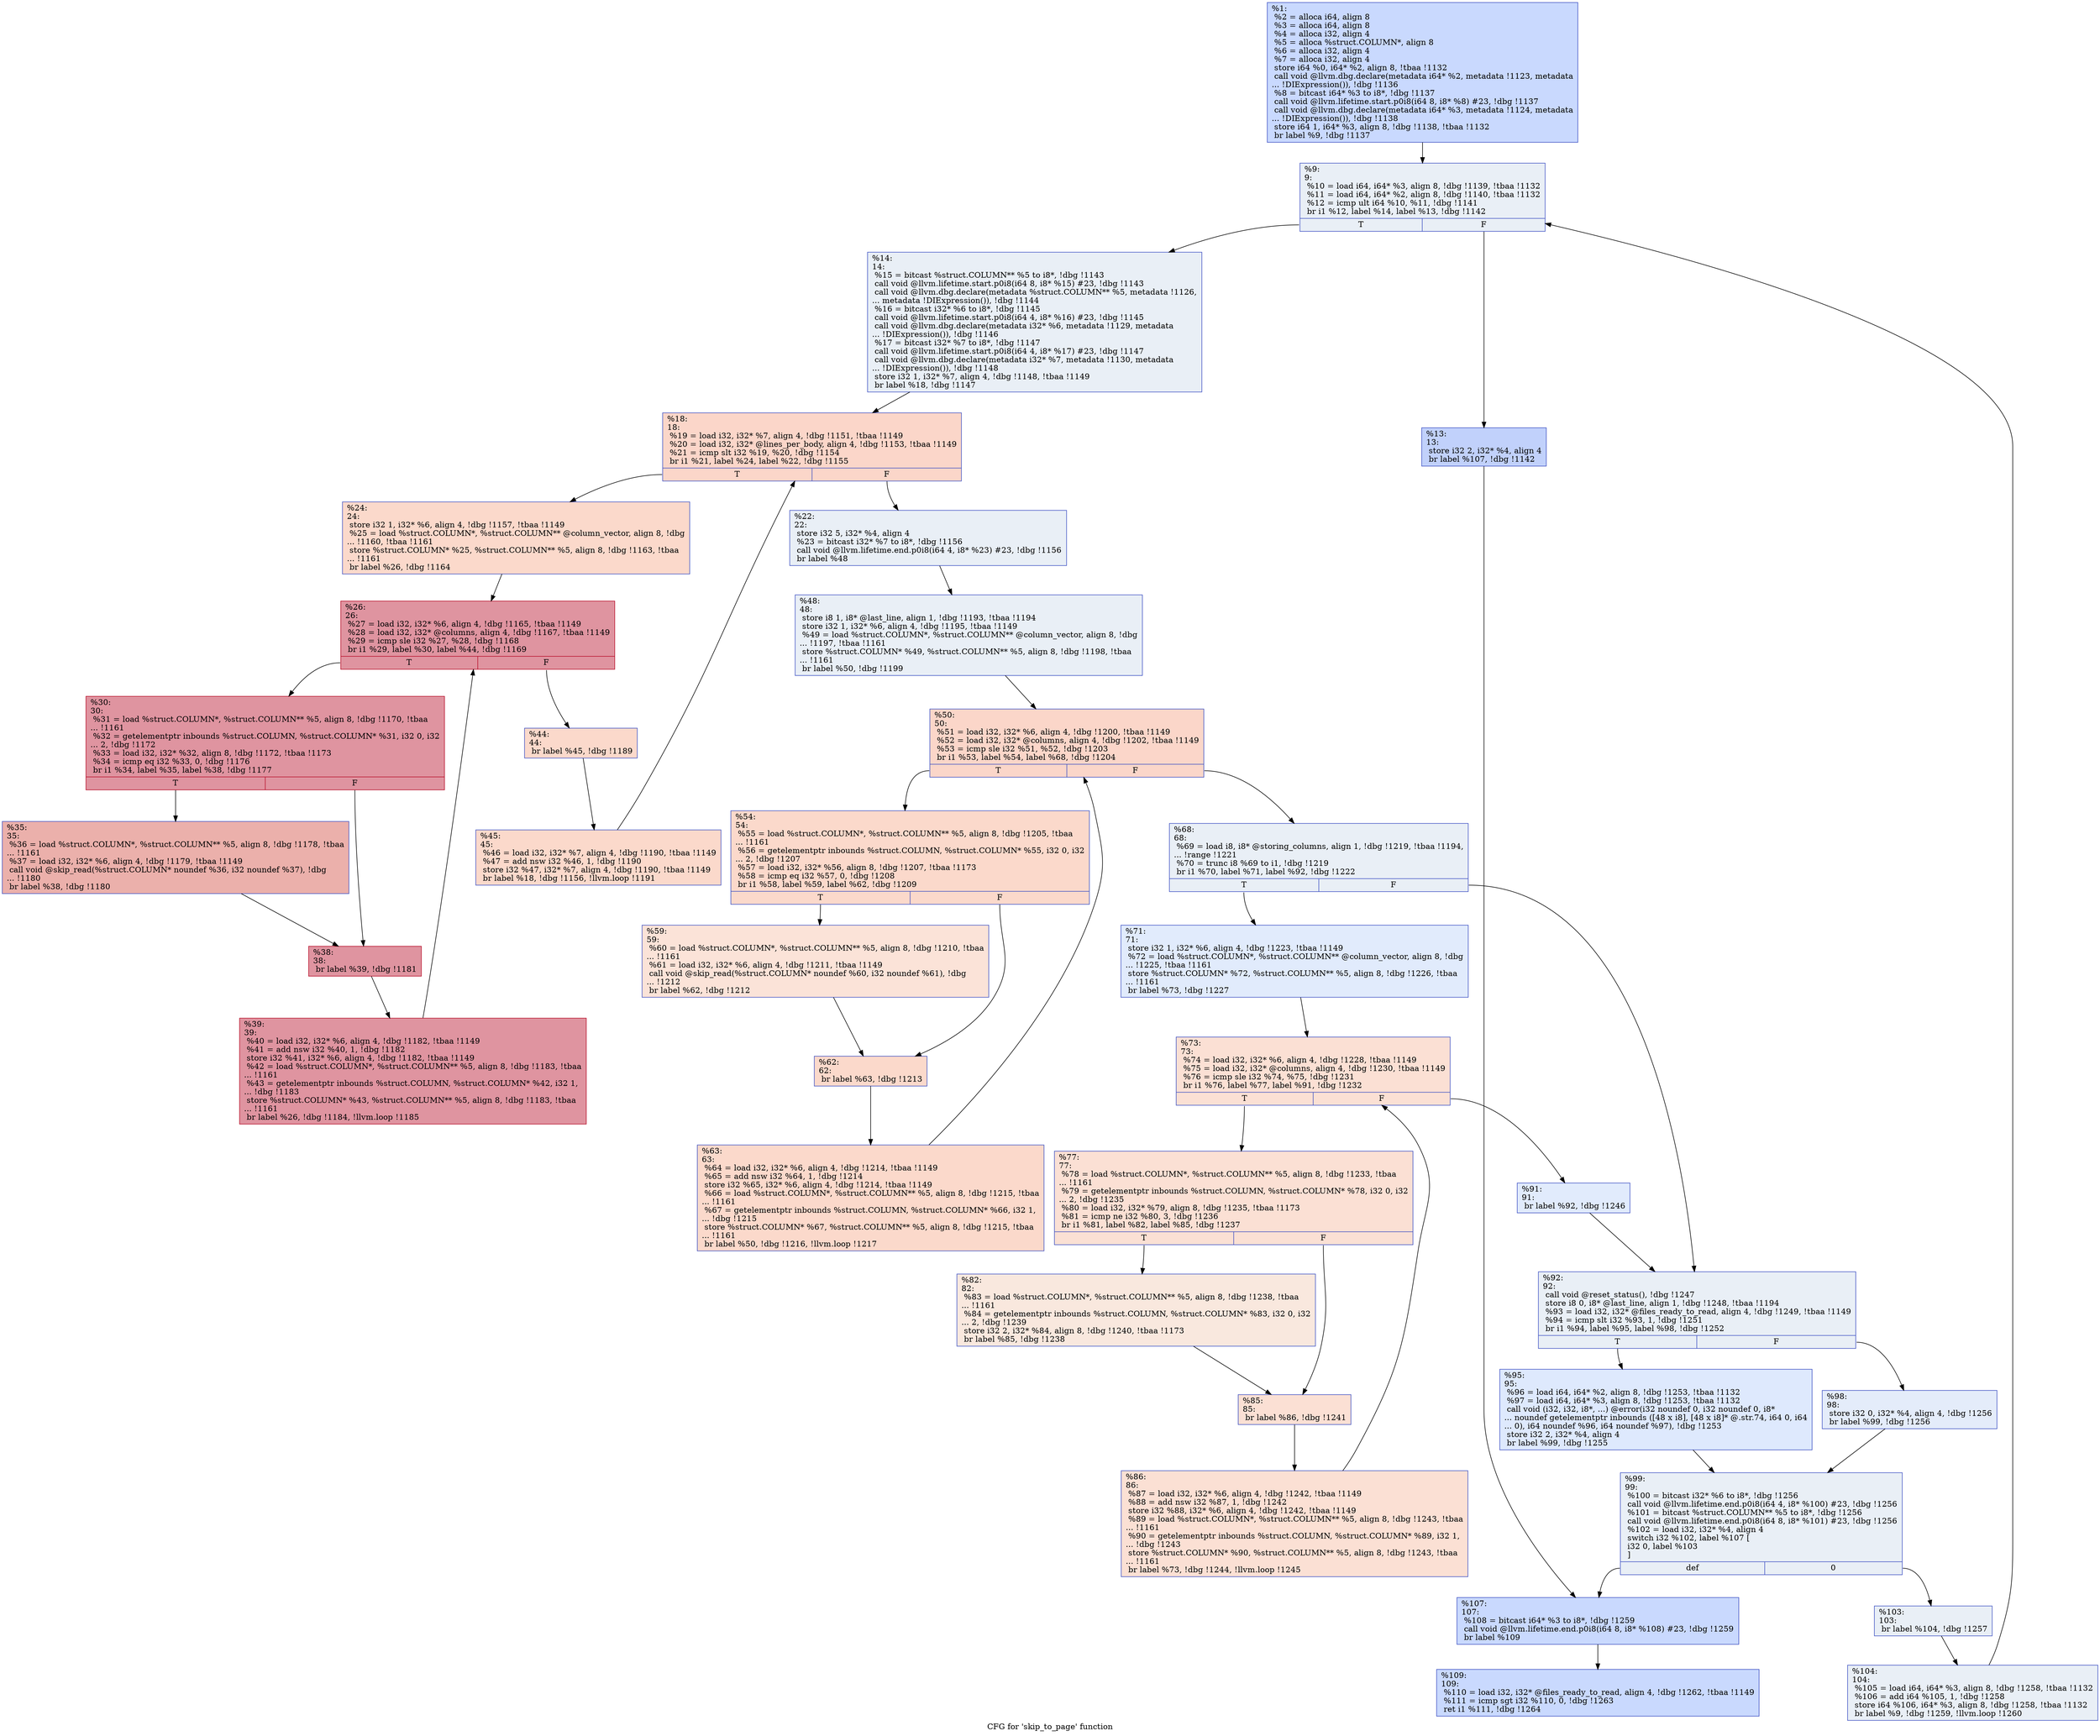 digraph "CFG for 'skip_to_page' function" {
	label="CFG for 'skip_to_page' function";

	Node0x161cc80 [shape=record,color="#3d50c3ff", style=filled, fillcolor="#85a8fc70",label="{%1:\l  %2 = alloca i64, align 8\l  %3 = alloca i64, align 8\l  %4 = alloca i32, align 4\l  %5 = alloca %struct.COLUMN*, align 8\l  %6 = alloca i32, align 4\l  %7 = alloca i32, align 4\l  store i64 %0, i64* %2, align 8, !tbaa !1132\l  call void @llvm.dbg.declare(metadata i64* %2, metadata !1123, metadata\l... !DIExpression()), !dbg !1136\l  %8 = bitcast i64* %3 to i8*, !dbg !1137\l  call void @llvm.lifetime.start.p0i8(i64 8, i8* %8) #23, !dbg !1137\l  call void @llvm.dbg.declare(metadata i64* %3, metadata !1124, metadata\l... !DIExpression()), !dbg !1138\l  store i64 1, i64* %3, align 8, !dbg !1138, !tbaa !1132\l  br label %9, !dbg !1137\l}"];
	Node0x161cc80 -> Node0x161ce80;
	Node0x161ce80 [shape=record,color="#3d50c3ff", style=filled, fillcolor="#cedaeb70",label="{%9:\l9:                                                \l  %10 = load i64, i64* %3, align 8, !dbg !1139, !tbaa !1132\l  %11 = load i64, i64* %2, align 8, !dbg !1140, !tbaa !1132\l  %12 = icmp ult i64 %10, %11, !dbg !1141\l  br i1 %12, label %14, label %13, !dbg !1142\l|{<s0>T|<s1>F}}"];
	Node0x161ce80:s0 -> Node0x161cf20;
	Node0x161ce80:s1 -> Node0x161ced0;
	Node0x161ced0 [shape=record,color="#3d50c3ff", style=filled, fillcolor="#7396f570",label="{%13:\l13:                                               \l  store i32 2, i32* %4, align 4\l  br label %107, !dbg !1142\l}"];
	Node0x161ced0 -> Node0x161d8d0;
	Node0x161cf20 [shape=record,color="#3d50c3ff", style=filled, fillcolor="#cedaeb70",label="{%14:\l14:                                               \l  %15 = bitcast %struct.COLUMN** %5 to i8*, !dbg !1143\l  call void @llvm.lifetime.start.p0i8(i64 8, i8* %15) #23, !dbg !1143\l  call void @llvm.dbg.declare(metadata %struct.COLUMN** %5, metadata !1126,\l... metadata !DIExpression()), !dbg !1144\l  %16 = bitcast i32* %6 to i8*, !dbg !1145\l  call void @llvm.lifetime.start.p0i8(i64 4, i8* %16) #23, !dbg !1145\l  call void @llvm.dbg.declare(metadata i32* %6, metadata !1129, metadata\l... !DIExpression()), !dbg !1146\l  %17 = bitcast i32* %7 to i8*, !dbg !1147\l  call void @llvm.lifetime.start.p0i8(i64 4, i8* %17) #23, !dbg !1147\l  call void @llvm.dbg.declare(metadata i32* %7, metadata !1130, metadata\l... !DIExpression()), !dbg !1148\l  store i32 1, i32* %7, align 4, !dbg !1148, !tbaa !1149\l  br label %18, !dbg !1147\l}"];
	Node0x161cf20 -> Node0x161cf70;
	Node0x161cf70 [shape=record,color="#3d50c3ff", style=filled, fillcolor="#f6a38570",label="{%18:\l18:                                               \l  %19 = load i32, i32* %7, align 4, !dbg !1151, !tbaa !1149\l  %20 = load i32, i32* @lines_per_body, align 4, !dbg !1153, !tbaa !1149\l  %21 = icmp slt i32 %19, %20, !dbg !1154\l  br i1 %21, label %24, label %22, !dbg !1155\l|{<s0>T|<s1>F}}"];
	Node0x161cf70:s0 -> Node0x161d010;
	Node0x161cf70:s1 -> Node0x161cfc0;
	Node0x161cfc0 [shape=record,color="#3d50c3ff", style=filled, fillcolor="#cedaeb70",label="{%22:\l22:                                               \l  store i32 5, i32* %4, align 4\l  %23 = bitcast i32* %7 to i8*, !dbg !1156\l  call void @llvm.lifetime.end.p0i8(i64 4, i8* %23) #23, !dbg !1156\l  br label %48\l}"];
	Node0x161cfc0 -> Node0x161d290;
	Node0x161d010 [shape=record,color="#3d50c3ff", style=filled, fillcolor="#f7a88970",label="{%24:\l24:                                               \l  store i32 1, i32* %6, align 4, !dbg !1157, !tbaa !1149\l  %25 = load %struct.COLUMN*, %struct.COLUMN** @column_vector, align 8, !dbg\l... !1160, !tbaa !1161\l  store %struct.COLUMN* %25, %struct.COLUMN** %5, align 8, !dbg !1163, !tbaa\l... !1161\l  br label %26, !dbg !1164\l}"];
	Node0x161d010 -> Node0x161d060;
	Node0x161d060 [shape=record,color="#b70d28ff", style=filled, fillcolor="#b70d2870",label="{%26:\l26:                                               \l  %27 = load i32, i32* %6, align 4, !dbg !1165, !tbaa !1149\l  %28 = load i32, i32* @columns, align 4, !dbg !1167, !tbaa !1149\l  %29 = icmp sle i32 %27, %28, !dbg !1168\l  br i1 %29, label %30, label %44, !dbg !1169\l|{<s0>T|<s1>F}}"];
	Node0x161d060:s0 -> Node0x161d0b0;
	Node0x161d060:s1 -> Node0x161d1f0;
	Node0x161d0b0 [shape=record,color="#b70d28ff", style=filled, fillcolor="#b70d2870",label="{%30:\l30:                                               \l  %31 = load %struct.COLUMN*, %struct.COLUMN** %5, align 8, !dbg !1170, !tbaa\l... !1161\l  %32 = getelementptr inbounds %struct.COLUMN, %struct.COLUMN* %31, i32 0, i32\l... 2, !dbg !1172\l  %33 = load i32, i32* %32, align 8, !dbg !1172, !tbaa !1173\l  %34 = icmp eq i32 %33, 0, !dbg !1176\l  br i1 %34, label %35, label %38, !dbg !1177\l|{<s0>T|<s1>F}}"];
	Node0x161d0b0:s0 -> Node0x161d100;
	Node0x161d0b0:s1 -> Node0x161d150;
	Node0x161d100 [shape=record,color="#3d50c3ff", style=filled, fillcolor="#d24b4070",label="{%35:\l35:                                               \l  %36 = load %struct.COLUMN*, %struct.COLUMN** %5, align 8, !dbg !1178, !tbaa\l... !1161\l  %37 = load i32, i32* %6, align 4, !dbg !1179, !tbaa !1149\l  call void @skip_read(%struct.COLUMN* noundef %36, i32 noundef %37), !dbg\l... !1180\l  br label %38, !dbg !1180\l}"];
	Node0x161d100 -> Node0x161d150;
	Node0x161d150 [shape=record,color="#b70d28ff", style=filled, fillcolor="#b70d2870",label="{%38:\l38:                                               \l  br label %39, !dbg !1181\l}"];
	Node0x161d150 -> Node0x161d1a0;
	Node0x161d1a0 [shape=record,color="#b70d28ff", style=filled, fillcolor="#b70d2870",label="{%39:\l39:                                               \l  %40 = load i32, i32* %6, align 4, !dbg !1182, !tbaa !1149\l  %41 = add nsw i32 %40, 1, !dbg !1182\l  store i32 %41, i32* %6, align 4, !dbg !1182, !tbaa !1149\l  %42 = load %struct.COLUMN*, %struct.COLUMN** %5, align 8, !dbg !1183, !tbaa\l... !1161\l  %43 = getelementptr inbounds %struct.COLUMN, %struct.COLUMN* %42, i32 1,\l... !dbg !1183\l  store %struct.COLUMN* %43, %struct.COLUMN** %5, align 8, !dbg !1183, !tbaa\l... !1161\l  br label %26, !dbg !1184, !llvm.loop !1185\l}"];
	Node0x161d1a0 -> Node0x161d060;
	Node0x161d1f0 [shape=record,color="#3d50c3ff", style=filled, fillcolor="#f7a88970",label="{%44:\l44:                                               \l  br label %45, !dbg !1189\l}"];
	Node0x161d1f0 -> Node0x161d240;
	Node0x161d240 [shape=record,color="#3d50c3ff", style=filled, fillcolor="#f7a88970",label="{%45:\l45:                                               \l  %46 = load i32, i32* %7, align 4, !dbg !1190, !tbaa !1149\l  %47 = add nsw i32 %46, 1, !dbg !1190\l  store i32 %47, i32* %7, align 4, !dbg !1190, !tbaa !1149\l  br label %18, !dbg !1156, !llvm.loop !1191\l}"];
	Node0x161d240 -> Node0x161cf70;
	Node0x161d290 [shape=record,color="#3d50c3ff", style=filled, fillcolor="#cedaeb70",label="{%48:\l48:                                               \l  store i8 1, i8* @last_line, align 1, !dbg !1193, !tbaa !1194\l  store i32 1, i32* %6, align 4, !dbg !1195, !tbaa !1149\l  %49 = load %struct.COLUMN*, %struct.COLUMN** @column_vector, align 8, !dbg\l... !1197, !tbaa !1161\l  store %struct.COLUMN* %49, %struct.COLUMN** %5, align 8, !dbg !1198, !tbaa\l... !1161\l  br label %50, !dbg !1199\l}"];
	Node0x161d290 -> Node0x161d2e0;
	Node0x161d2e0 [shape=record,color="#3d50c3ff", style=filled, fillcolor="#f6a38570",label="{%50:\l50:                                               \l  %51 = load i32, i32* %6, align 4, !dbg !1200, !tbaa !1149\l  %52 = load i32, i32* @columns, align 4, !dbg !1202, !tbaa !1149\l  %53 = icmp sle i32 %51, %52, !dbg !1203\l  br i1 %53, label %54, label %68, !dbg !1204\l|{<s0>T|<s1>F}}"];
	Node0x161d2e0:s0 -> Node0x161d330;
	Node0x161d2e0:s1 -> Node0x161d470;
	Node0x161d330 [shape=record,color="#3d50c3ff", style=filled, fillcolor="#f7a88970",label="{%54:\l54:                                               \l  %55 = load %struct.COLUMN*, %struct.COLUMN** %5, align 8, !dbg !1205, !tbaa\l... !1161\l  %56 = getelementptr inbounds %struct.COLUMN, %struct.COLUMN* %55, i32 0, i32\l... 2, !dbg !1207\l  %57 = load i32, i32* %56, align 8, !dbg !1207, !tbaa !1173\l  %58 = icmp eq i32 %57, 0, !dbg !1208\l  br i1 %58, label %59, label %62, !dbg !1209\l|{<s0>T|<s1>F}}"];
	Node0x161d330:s0 -> Node0x161d380;
	Node0x161d330:s1 -> Node0x161d3d0;
	Node0x161d380 [shape=record,color="#3d50c3ff", style=filled, fillcolor="#f6bfa670",label="{%59:\l59:                                               \l  %60 = load %struct.COLUMN*, %struct.COLUMN** %5, align 8, !dbg !1210, !tbaa\l... !1161\l  %61 = load i32, i32* %6, align 4, !dbg !1211, !tbaa !1149\l  call void @skip_read(%struct.COLUMN* noundef %60, i32 noundef %61), !dbg\l... !1212\l  br label %62, !dbg !1212\l}"];
	Node0x161d380 -> Node0x161d3d0;
	Node0x161d3d0 [shape=record,color="#3d50c3ff", style=filled, fillcolor="#f7a88970",label="{%62:\l62:                                               \l  br label %63, !dbg !1213\l}"];
	Node0x161d3d0 -> Node0x161d420;
	Node0x161d420 [shape=record,color="#3d50c3ff", style=filled, fillcolor="#f7a88970",label="{%63:\l63:                                               \l  %64 = load i32, i32* %6, align 4, !dbg !1214, !tbaa !1149\l  %65 = add nsw i32 %64, 1, !dbg !1214\l  store i32 %65, i32* %6, align 4, !dbg !1214, !tbaa !1149\l  %66 = load %struct.COLUMN*, %struct.COLUMN** %5, align 8, !dbg !1215, !tbaa\l... !1161\l  %67 = getelementptr inbounds %struct.COLUMN, %struct.COLUMN* %66, i32 1,\l... !dbg !1215\l  store %struct.COLUMN* %67, %struct.COLUMN** %5, align 8, !dbg !1215, !tbaa\l... !1161\l  br label %50, !dbg !1216, !llvm.loop !1217\l}"];
	Node0x161d420 -> Node0x161d2e0;
	Node0x161d470 [shape=record,color="#3d50c3ff", style=filled, fillcolor="#cedaeb70",label="{%68:\l68:                                               \l  %69 = load i8, i8* @storing_columns, align 1, !dbg !1219, !tbaa !1194,\l... !range !1221\l  %70 = trunc i8 %69 to i1, !dbg !1219\l  br i1 %70, label %71, label %92, !dbg !1222\l|{<s0>T|<s1>F}}"];
	Node0x161d470:s0 -> Node0x161d4c0;
	Node0x161d470:s1 -> Node0x161d6f0;
	Node0x161d4c0 [shape=record,color="#3d50c3ff", style=filled, fillcolor="#bbd1f870",label="{%71:\l71:                                               \l  store i32 1, i32* %6, align 4, !dbg !1223, !tbaa !1149\l  %72 = load %struct.COLUMN*, %struct.COLUMN** @column_vector, align 8, !dbg\l... !1225, !tbaa !1161\l  store %struct.COLUMN* %72, %struct.COLUMN** %5, align 8, !dbg !1226, !tbaa\l... !1161\l  br label %73, !dbg !1227\l}"];
	Node0x161d4c0 -> Node0x161d510;
	Node0x161d510 [shape=record,color="#3d50c3ff", style=filled, fillcolor="#f7b99e70",label="{%73:\l73:                                               \l  %74 = load i32, i32* %6, align 4, !dbg !1228, !tbaa !1149\l  %75 = load i32, i32* @columns, align 4, !dbg !1230, !tbaa !1149\l  %76 = icmp sle i32 %74, %75, !dbg !1231\l  br i1 %76, label %77, label %91, !dbg !1232\l|{<s0>T|<s1>F}}"];
	Node0x161d510:s0 -> Node0x161d560;
	Node0x161d510:s1 -> Node0x161d6a0;
	Node0x161d560 [shape=record,color="#3d50c3ff", style=filled, fillcolor="#f7b99e70",label="{%77:\l77:                                               \l  %78 = load %struct.COLUMN*, %struct.COLUMN** %5, align 8, !dbg !1233, !tbaa\l... !1161\l  %79 = getelementptr inbounds %struct.COLUMN, %struct.COLUMN* %78, i32 0, i32\l... 2, !dbg !1235\l  %80 = load i32, i32* %79, align 8, !dbg !1235, !tbaa !1173\l  %81 = icmp ne i32 %80, 3, !dbg !1236\l  br i1 %81, label %82, label %85, !dbg !1237\l|{<s0>T|<s1>F}}"];
	Node0x161d560:s0 -> Node0x161d5b0;
	Node0x161d560:s1 -> Node0x161d600;
	Node0x161d5b0 [shape=record,color="#3d50c3ff", style=filled, fillcolor="#f2cab570",label="{%82:\l82:                                               \l  %83 = load %struct.COLUMN*, %struct.COLUMN** %5, align 8, !dbg !1238, !tbaa\l... !1161\l  %84 = getelementptr inbounds %struct.COLUMN, %struct.COLUMN* %83, i32 0, i32\l... 2, !dbg !1239\l  store i32 2, i32* %84, align 8, !dbg !1240, !tbaa !1173\l  br label %85, !dbg !1238\l}"];
	Node0x161d5b0 -> Node0x161d600;
	Node0x161d600 [shape=record,color="#3d50c3ff", style=filled, fillcolor="#f7b99e70",label="{%85:\l85:                                               \l  br label %86, !dbg !1241\l}"];
	Node0x161d600 -> Node0x161d650;
	Node0x161d650 [shape=record,color="#3d50c3ff", style=filled, fillcolor="#f7b99e70",label="{%86:\l86:                                               \l  %87 = load i32, i32* %6, align 4, !dbg !1242, !tbaa !1149\l  %88 = add nsw i32 %87, 1, !dbg !1242\l  store i32 %88, i32* %6, align 4, !dbg !1242, !tbaa !1149\l  %89 = load %struct.COLUMN*, %struct.COLUMN** %5, align 8, !dbg !1243, !tbaa\l... !1161\l  %90 = getelementptr inbounds %struct.COLUMN, %struct.COLUMN* %89, i32 1,\l... !dbg !1243\l  store %struct.COLUMN* %90, %struct.COLUMN** %5, align 8, !dbg !1243, !tbaa\l... !1161\l  br label %73, !dbg !1244, !llvm.loop !1245\l}"];
	Node0x161d650 -> Node0x161d510;
	Node0x161d6a0 [shape=record,color="#3d50c3ff", style=filled, fillcolor="#bbd1f870",label="{%91:\l91:                                               \l  br label %92, !dbg !1246\l}"];
	Node0x161d6a0 -> Node0x161d6f0;
	Node0x161d6f0 [shape=record,color="#3d50c3ff", style=filled, fillcolor="#cedaeb70",label="{%92:\l92:                                               \l  call void @reset_status(), !dbg !1247\l  store i8 0, i8* @last_line, align 1, !dbg !1248, !tbaa !1194\l  %93 = load i32, i32* @files_ready_to_read, align 4, !dbg !1249, !tbaa !1149\l  %94 = icmp slt i32 %93, 1, !dbg !1251\l  br i1 %94, label %95, label %98, !dbg !1252\l|{<s0>T|<s1>F}}"];
	Node0x161d6f0:s0 -> Node0x161d740;
	Node0x161d6f0:s1 -> Node0x161d790;
	Node0x161d740 [shape=record,color="#3d50c3ff", style=filled, fillcolor="#b5cdfa70",label="{%95:\l95:                                               \l  %96 = load i64, i64* %2, align 8, !dbg !1253, !tbaa !1132\l  %97 = load i64, i64* %3, align 8, !dbg !1253, !tbaa !1132\l  call void (i32, i32, i8*, ...) @error(i32 noundef 0, i32 noundef 0, i8*\l... noundef getelementptr inbounds ([48 x i8], [48 x i8]* @.str.74, i64 0, i64\l... 0), i64 noundef %96, i64 noundef %97), !dbg !1253\l  store i32 2, i32* %4, align 4\l  br label %99, !dbg !1255\l}"];
	Node0x161d740 -> Node0x161d7e0;
	Node0x161d790 [shape=record,color="#3d50c3ff", style=filled, fillcolor="#c1d4f470",label="{%98:\l98:                                               \l  store i32 0, i32* %4, align 4, !dbg !1256\l  br label %99, !dbg !1256\l}"];
	Node0x161d790 -> Node0x161d7e0;
	Node0x161d7e0 [shape=record,color="#3d50c3ff", style=filled, fillcolor="#cedaeb70",label="{%99:\l99:                                               \l  %100 = bitcast i32* %6 to i8*, !dbg !1256\l  call void @llvm.lifetime.end.p0i8(i64 4, i8* %100) #23, !dbg !1256\l  %101 = bitcast %struct.COLUMN** %5 to i8*, !dbg !1256\l  call void @llvm.lifetime.end.p0i8(i64 8, i8* %101) #23, !dbg !1256\l  %102 = load i32, i32* %4, align 4\l  switch i32 %102, label %107 [\l    i32 0, label %103\l  ]\l|{<s0>def|<s1>0}}"];
	Node0x161d7e0:s0 -> Node0x161d8d0;
	Node0x161d7e0:s1 -> Node0x161d830;
	Node0x161d830 [shape=record,color="#3d50c3ff", style=filled, fillcolor="#cedaeb70",label="{%103:\l103:                                              \l  br label %104, !dbg !1257\l}"];
	Node0x161d830 -> Node0x161d880;
	Node0x161d880 [shape=record,color="#3d50c3ff", style=filled, fillcolor="#cedaeb70",label="{%104:\l104:                                              \l  %105 = load i64, i64* %3, align 8, !dbg !1258, !tbaa !1132\l  %106 = add i64 %105, 1, !dbg !1258\l  store i64 %106, i64* %3, align 8, !dbg !1258, !tbaa !1132\l  br label %9, !dbg !1259, !llvm.loop !1260\l}"];
	Node0x161d880 -> Node0x161ce80;
	Node0x161d8d0 [shape=record,color="#3d50c3ff", style=filled, fillcolor="#85a8fc70",label="{%107:\l107:                                              \l  %108 = bitcast i64* %3 to i8*, !dbg !1259\l  call void @llvm.lifetime.end.p0i8(i64 8, i8* %108) #23, !dbg !1259\l  br label %109\l}"];
	Node0x161d8d0 -> Node0x161d920;
	Node0x161d920 [shape=record,color="#3d50c3ff", style=filled, fillcolor="#85a8fc70",label="{%109:\l109:                                              \l  %110 = load i32, i32* @files_ready_to_read, align 4, !dbg !1262, !tbaa !1149\l  %111 = icmp sgt i32 %110, 0, !dbg !1263\l  ret i1 %111, !dbg !1264\l}"];
}
